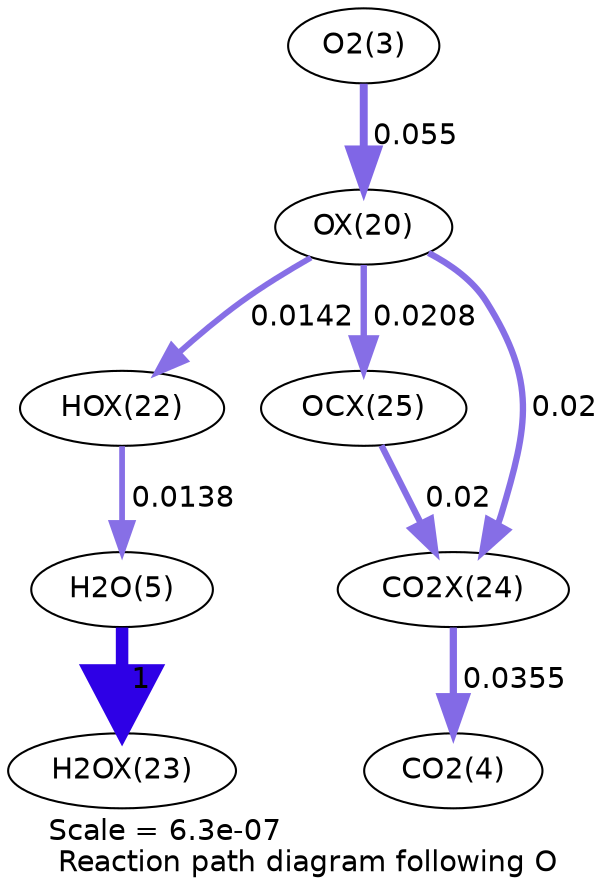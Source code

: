 digraph reaction_paths {
center=1;
s5 -> s23[fontname="Helvetica", penwidth=3.81, arrowsize=1.91, color="0.7, 0.555, 0.9"
, label=" 0.055"];
s23 -> s25[fontname="Helvetica", penwidth=2.79, arrowsize=1.39, color="0.7, 0.514, 0.9"
, label=" 0.0142"];
s23 -> s28[fontname="Helvetica", penwidth=3.07, arrowsize=1.54, color="0.7, 0.521, 0.9"
, label=" 0.0208"];
s23 -> s27[fontname="Helvetica", penwidth=3.05, arrowsize=1.52, color="0.7, 0.52, 0.9"
, label=" 0.02"];
s25 -> s7[fontname="Helvetica", penwidth=2.76, arrowsize=1.38, color="0.7, 0.514, 0.9"
, label=" 0.0138"];
s7 -> s26[fontname="Helvetica", penwidth=6, arrowsize=3, color="0.7, 1.5, 0.9"
, label=" 1"];
s28 -> s27[fontname="Helvetica", penwidth=3.05, arrowsize=1.52, color="0.7, 0.52, 0.9"
, label=" 0.02"];
s27 -> s6[fontname="Helvetica", penwidth=3.48, arrowsize=1.74, color="0.7, 0.536, 0.9"
, label=" 0.0355"];
s5 [ fontname="Helvetica", label="O2(3)"];
s6 [ fontname="Helvetica", label="CO2(4)"];
s7 [ fontname="Helvetica", label="H2O(5)"];
s23 [ fontname="Helvetica", label="OX(20)"];
s25 [ fontname="Helvetica", label="HOX(22)"];
s26 [ fontname="Helvetica", label="H2OX(23)"];
s27 [ fontname="Helvetica", label="CO2X(24)"];
s28 [ fontname="Helvetica", label="OCX(25)"];
 label = "Scale = 6.3e-07\l Reaction path diagram following O";
 fontname = "Helvetica";
}
